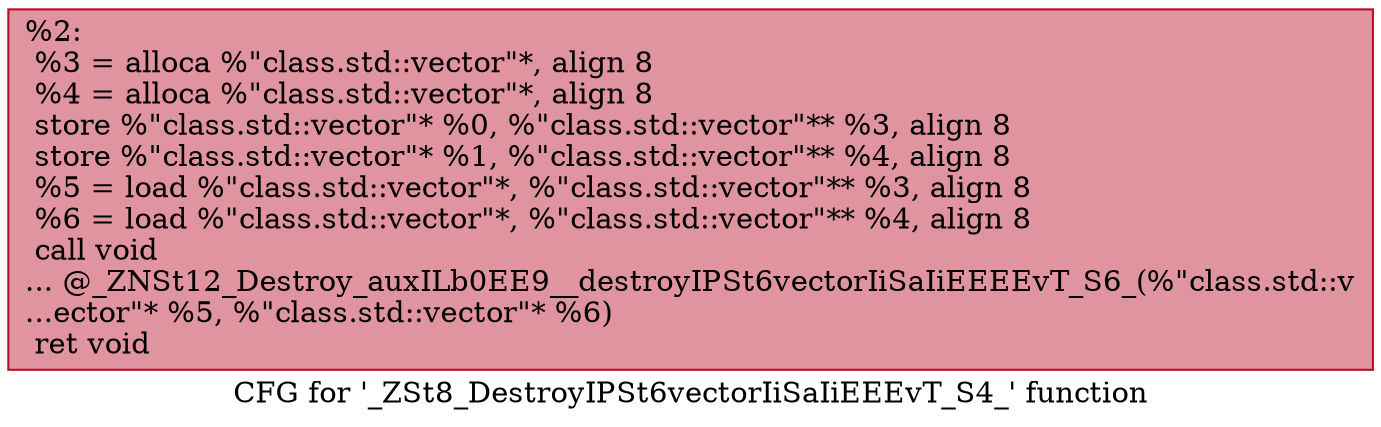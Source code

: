 digraph "CFG for '_ZSt8_DestroyIPSt6vectorIiSaIiEEEvT_S4_' function" {
	label="CFG for '_ZSt8_DestroyIPSt6vectorIiSaIiEEEvT_S4_' function";

	Node0x559aeaaf5720 [shape=record,color="#b70d28ff", style=filled, fillcolor="#b70d2870",label="{%2:\l  %3 = alloca %\"class.std::vector\"*, align 8\l  %4 = alloca %\"class.std::vector\"*, align 8\l  store %\"class.std::vector\"* %0, %\"class.std::vector\"** %3, align 8\l  store %\"class.std::vector\"* %1, %\"class.std::vector\"** %4, align 8\l  %5 = load %\"class.std::vector\"*, %\"class.std::vector\"** %3, align 8\l  %6 = load %\"class.std::vector\"*, %\"class.std::vector\"** %4, align 8\l  call void\l... @_ZNSt12_Destroy_auxILb0EE9__destroyIPSt6vectorIiSaIiEEEEvT_S6_(%\"class.std::v\l...ector\"* %5, %\"class.std::vector\"* %6)\l  ret void\l}"];
}
